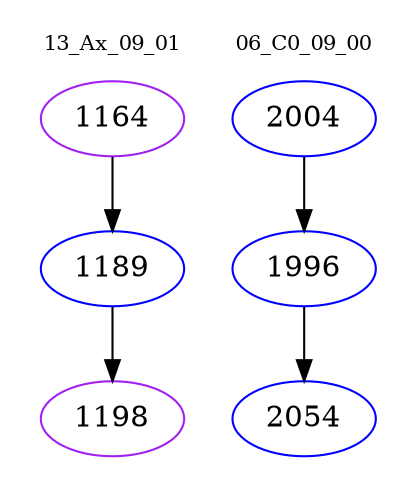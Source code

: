 digraph{
subgraph cluster_0 {
color = white
label = "13_Ax_09_01";
fontsize=10;
T0_1164 [label="1164", color="purple"]
T0_1164 -> T0_1189 [color="black"]
T0_1189 [label="1189", color="blue"]
T0_1189 -> T0_1198 [color="black"]
T0_1198 [label="1198", color="purple"]
}
subgraph cluster_1 {
color = white
label = "06_C0_09_00";
fontsize=10;
T1_2004 [label="2004", color="blue"]
T1_2004 -> T1_1996 [color="black"]
T1_1996 [label="1996", color="blue"]
T1_1996 -> T1_2054 [color="black"]
T1_2054 [label="2054", color="blue"]
}
}
